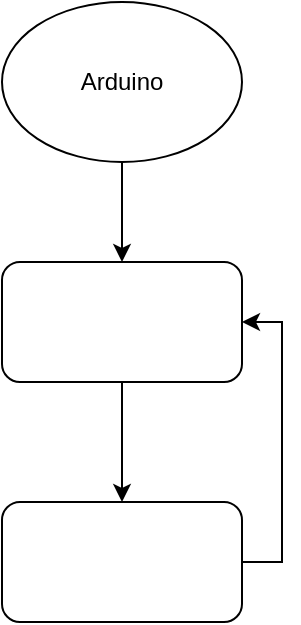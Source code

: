 <mxfile version="14.6.13" type="github">
  <diagram id="8P6N0LwRNLTBdgFiiUYV" name="Page-1">
    <mxGraphModel dx="1330" dy="855" grid="1" gridSize="10" guides="1" tooltips="1" connect="1" arrows="1" fold="1" page="1" pageScale="1" pageWidth="827" pageHeight="1169" math="0" shadow="0">
      <root>
        <mxCell id="0" />
        <mxCell id="1" parent="0" />
        <mxCell id="QqbPWeWihkms43EXl_Cp-4" style="edgeStyle=orthogonalEdgeStyle;rounded=0;orthogonalLoop=1;jettySize=auto;html=1;entryX=0.5;entryY=0;entryDx=0;entryDy=0;" parent="1" source="QqbPWeWihkms43EXl_Cp-1" target="QqbPWeWihkms43EXl_Cp-2" edge="1">
          <mxGeometry relative="1" as="geometry" />
        </mxCell>
        <mxCell id="QqbPWeWihkms43EXl_Cp-1" value="Arduino" style="ellipse;whiteSpace=wrap;html=1;" parent="1" vertex="1">
          <mxGeometry x="320" y="70" width="120" height="80" as="geometry" />
        </mxCell>
        <mxCell id="QqbPWeWihkms43EXl_Cp-5" style="edgeStyle=orthogonalEdgeStyle;rounded=0;orthogonalLoop=1;jettySize=auto;html=1;entryX=0.5;entryY=0;entryDx=0;entryDy=0;" parent="1" source="QqbPWeWihkms43EXl_Cp-2" target="QqbPWeWihkms43EXl_Cp-3" edge="1">
          <mxGeometry relative="1" as="geometry" />
        </mxCell>
        <mxCell id="QqbPWeWihkms43EXl_Cp-2" value="" style="rounded=1;whiteSpace=wrap;html=1;" parent="1" vertex="1">
          <mxGeometry x="320" y="200" width="120" height="60" as="geometry" />
        </mxCell>
        <mxCell id="QqbPWeWihkms43EXl_Cp-6" style="edgeStyle=orthogonalEdgeStyle;rounded=0;orthogonalLoop=1;jettySize=auto;html=1;entryX=1;entryY=0.5;entryDx=0;entryDy=0;" parent="1" source="QqbPWeWihkms43EXl_Cp-3" target="QqbPWeWihkms43EXl_Cp-2" edge="1">
          <mxGeometry relative="1" as="geometry">
            <Array as="points">
              <mxPoint x="460" y="350" />
              <mxPoint x="460" y="230" />
            </Array>
          </mxGeometry>
        </mxCell>
        <mxCell id="QqbPWeWihkms43EXl_Cp-3" value="" style="rounded=1;whiteSpace=wrap;html=1;" parent="1" vertex="1">
          <mxGeometry x="320" y="320" width="120" height="60" as="geometry" />
        </mxCell>
      </root>
    </mxGraphModel>
  </diagram>
</mxfile>
